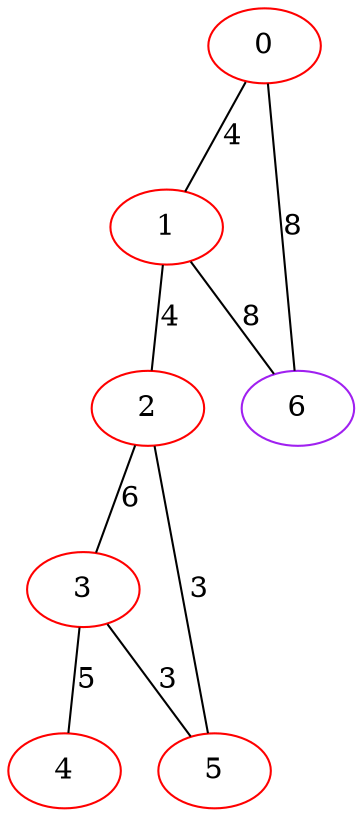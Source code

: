 graph "" {
0 [color=red, weight=1];
1 [color=red, weight=1];
2 [color=red, weight=1];
3 [color=red, weight=1];
4 [color=red, weight=1];
5 [color=red, weight=1];
6 [color=purple, weight=4];
0 -- 1  [key=0, label=4];
0 -- 6  [key=0, label=8];
1 -- 2  [key=0, label=4];
1 -- 6  [key=0, label=8];
2 -- 3  [key=0, label=6];
2 -- 5  [key=0, label=3];
3 -- 4  [key=0, label=5];
3 -- 5  [key=0, label=3];
}
